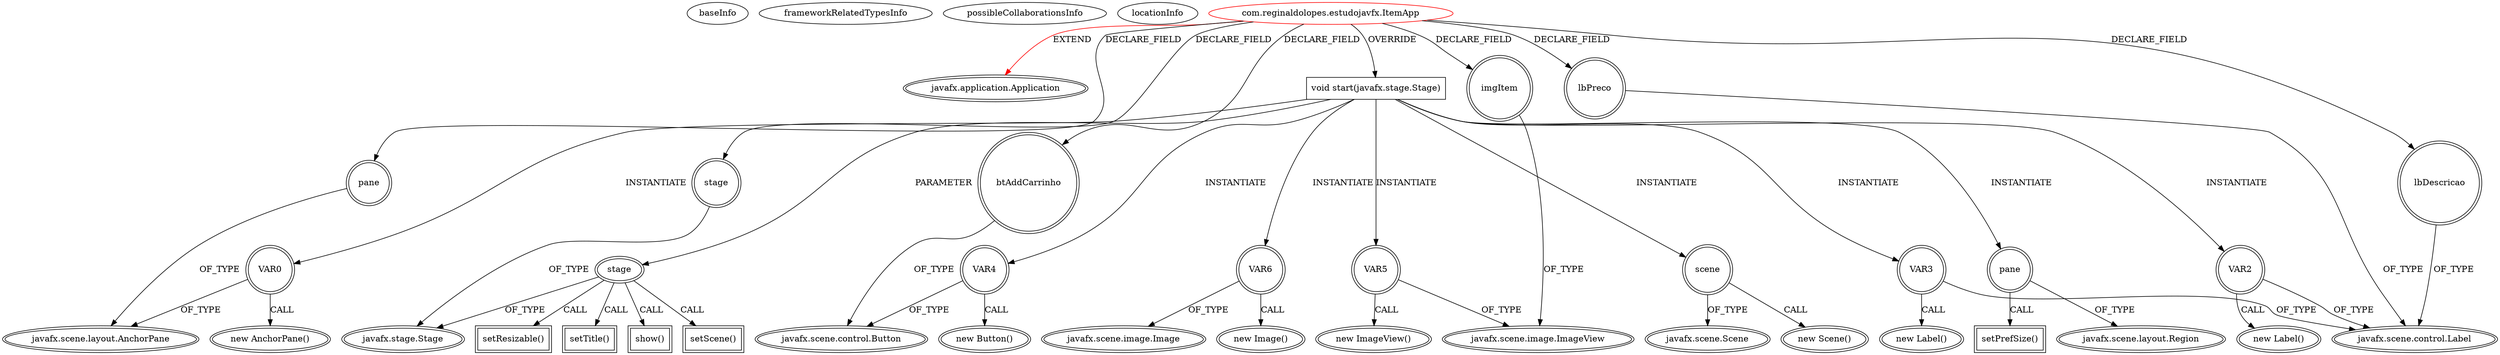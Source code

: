 digraph {
baseInfo[graphId=4015,category="extension_graph",isAnonymous=false,possibleRelation=false]
frameworkRelatedTypesInfo[0="javafx.application.Application"]
possibleCollaborationsInfo[]
locationInfo[projectName="reginaldolopes-estudo-javafx",filePath="/reginaldolopes-estudo-javafx/estudo-javafx-master/FormularioLogin/src/com/reginaldolopes/estudojavfx/ItemApp.java",contextSignature="ItemApp",graphId="4015"]
0[label="com.reginaldolopes.estudojavfx.ItemApp",vertexType="ROOT_CLIENT_CLASS_DECLARATION",isFrameworkType=false,color=red]
1[label="javafx.application.Application",vertexType="FRAMEWORK_CLASS_TYPE",isFrameworkType=true,peripheries=2]
2[label="btAddCarrinho",vertexType="FIELD_DECLARATION",isFrameworkType=true,peripheries=2,shape=circle]
3[label="javafx.scene.control.Button",vertexType="FRAMEWORK_CLASS_TYPE",isFrameworkType=true,peripheries=2]
4[label="imgItem",vertexType="FIELD_DECLARATION",isFrameworkType=true,peripheries=2,shape=circle]
5[label="javafx.scene.image.ImageView",vertexType="FRAMEWORK_CLASS_TYPE",isFrameworkType=true,peripheries=2]
6[label="lbDescricao",vertexType="FIELD_DECLARATION",isFrameworkType=true,peripheries=2,shape=circle]
7[label="javafx.scene.control.Label",vertexType="FRAMEWORK_CLASS_TYPE",isFrameworkType=true,peripheries=2]
8[label="lbPreco",vertexType="FIELD_DECLARATION",isFrameworkType=true,peripheries=2,shape=circle]
10[label="pane",vertexType="FIELD_DECLARATION",isFrameworkType=true,peripheries=2,shape=circle]
11[label="javafx.scene.layout.AnchorPane",vertexType="FRAMEWORK_CLASS_TYPE",isFrameworkType=true,peripheries=2]
12[label="stage",vertexType="FIELD_DECLARATION",isFrameworkType=true,peripheries=2,shape=circle]
13[label="javafx.stage.Stage",vertexType="FRAMEWORK_CLASS_TYPE",isFrameworkType=true,peripheries=2]
14[label="void start(javafx.stage.Stage)",vertexType="OVERRIDING_METHOD_DECLARATION",isFrameworkType=false,shape=box]
15[label="stage",vertexType="PARAMETER_DECLARATION",isFrameworkType=true,peripheries=2]
18[label="VAR0",vertexType="VARIABLE_EXPRESION",isFrameworkType=true,peripheries=2,shape=circle]
17[label="new AnchorPane()",vertexType="CONSTRUCTOR_CALL",isFrameworkType=true,peripheries=2]
20[label="pane",vertexType="VARIABLE_EXPRESION",isFrameworkType=true,peripheries=2,shape=circle]
22[label="javafx.scene.layout.Region",vertexType="FRAMEWORK_CLASS_TYPE",isFrameworkType=true,peripheries=2]
21[label="setPrefSize()",vertexType="INSIDE_CALL",isFrameworkType=true,peripheries=2,shape=box]
24[label="VAR2",vertexType="VARIABLE_EXPRESION",isFrameworkType=true,peripheries=2,shape=circle]
23[label="new Label()",vertexType="CONSTRUCTOR_CALL",isFrameworkType=true,peripheries=2]
27[label="VAR3",vertexType="VARIABLE_EXPRESION",isFrameworkType=true,peripheries=2,shape=circle]
26[label="new Label()",vertexType="CONSTRUCTOR_CALL",isFrameworkType=true,peripheries=2]
30[label="VAR4",vertexType="VARIABLE_EXPRESION",isFrameworkType=true,peripheries=2,shape=circle]
29[label="new Button()",vertexType="CONSTRUCTOR_CALL",isFrameworkType=true,peripheries=2]
33[label="VAR5",vertexType="VARIABLE_EXPRESION",isFrameworkType=true,peripheries=2,shape=circle]
32[label="new ImageView()",vertexType="CONSTRUCTOR_CALL",isFrameworkType=true,peripheries=2]
36[label="VAR6",vertexType="VARIABLE_EXPRESION",isFrameworkType=true,peripheries=2,shape=circle]
37[label="javafx.scene.image.Image",vertexType="FRAMEWORK_CLASS_TYPE",isFrameworkType=true,peripheries=2]
35[label="new Image()",vertexType="CONSTRUCTOR_CALL",isFrameworkType=true,peripheries=2]
39[label="scene",vertexType="VARIABLE_EXPRESION",isFrameworkType=true,peripheries=2,shape=circle]
40[label="javafx.scene.Scene",vertexType="FRAMEWORK_CLASS_TYPE",isFrameworkType=true,peripheries=2]
38[label="new Scene()",vertexType="CONSTRUCTOR_CALL",isFrameworkType=true,peripheries=2]
42[label="setScene()",vertexType="INSIDE_CALL",isFrameworkType=true,peripheries=2,shape=box]
44[label="setResizable()",vertexType="INSIDE_CALL",isFrameworkType=true,peripheries=2,shape=box]
46[label="setTitle()",vertexType="INSIDE_CALL",isFrameworkType=true,peripheries=2,shape=box]
48[label="show()",vertexType="INSIDE_CALL",isFrameworkType=true,peripheries=2,shape=box]
0->1[label="EXTEND",color=red]
0->2[label="DECLARE_FIELD"]
2->3[label="OF_TYPE"]
0->4[label="DECLARE_FIELD"]
4->5[label="OF_TYPE"]
0->6[label="DECLARE_FIELD"]
6->7[label="OF_TYPE"]
0->8[label="DECLARE_FIELD"]
8->7[label="OF_TYPE"]
0->10[label="DECLARE_FIELD"]
10->11[label="OF_TYPE"]
0->12[label="DECLARE_FIELD"]
12->13[label="OF_TYPE"]
0->14[label="OVERRIDE"]
15->13[label="OF_TYPE"]
14->15[label="PARAMETER"]
14->18[label="INSTANTIATE"]
18->11[label="OF_TYPE"]
18->17[label="CALL"]
14->20[label="INSTANTIATE"]
20->22[label="OF_TYPE"]
20->21[label="CALL"]
14->24[label="INSTANTIATE"]
24->7[label="OF_TYPE"]
24->23[label="CALL"]
14->27[label="INSTANTIATE"]
27->7[label="OF_TYPE"]
27->26[label="CALL"]
14->30[label="INSTANTIATE"]
30->3[label="OF_TYPE"]
30->29[label="CALL"]
14->33[label="INSTANTIATE"]
33->5[label="OF_TYPE"]
33->32[label="CALL"]
14->36[label="INSTANTIATE"]
36->37[label="OF_TYPE"]
36->35[label="CALL"]
14->39[label="INSTANTIATE"]
39->40[label="OF_TYPE"]
39->38[label="CALL"]
15->42[label="CALL"]
15->44[label="CALL"]
15->46[label="CALL"]
15->48[label="CALL"]
}
